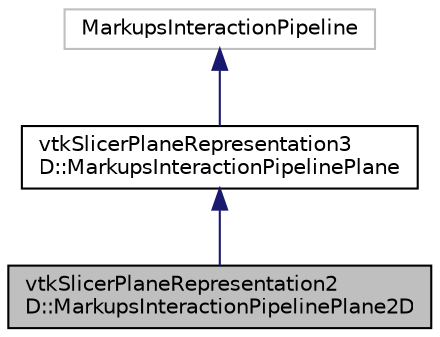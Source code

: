 digraph "vtkSlicerPlaneRepresentation2D::MarkupsInteractionPipelinePlane2D"
{
  bgcolor="transparent";
  edge [fontname="Helvetica",fontsize="10",labelfontname="Helvetica",labelfontsize="10"];
  node [fontname="Helvetica",fontsize="10",shape=record];
  Node0 [label="vtkSlicerPlaneRepresentation2\lD::MarkupsInteractionPipelinePlane2D",height=0.2,width=0.4,color="black", fillcolor="grey75", style="filled", fontcolor="black"];
  Node1 -> Node0 [dir="back",color="midnightblue",fontsize="10",style="solid",fontname="Helvetica"];
  Node1 [label="vtkSlicerPlaneRepresentation3\lD::MarkupsInteractionPipelinePlane",height=0.2,width=0.4,color="black",URL="$classvtkSlicerPlaneRepresentation3D_1_1MarkupsInteractionPipelinePlane.html"];
  Node2 -> Node1 [dir="back",color="midnightblue",fontsize="10",style="solid",fontname="Helvetica"];
  Node2 [label="MarkupsInteractionPipeline",height=0.2,width=0.4,color="grey75"];
}

